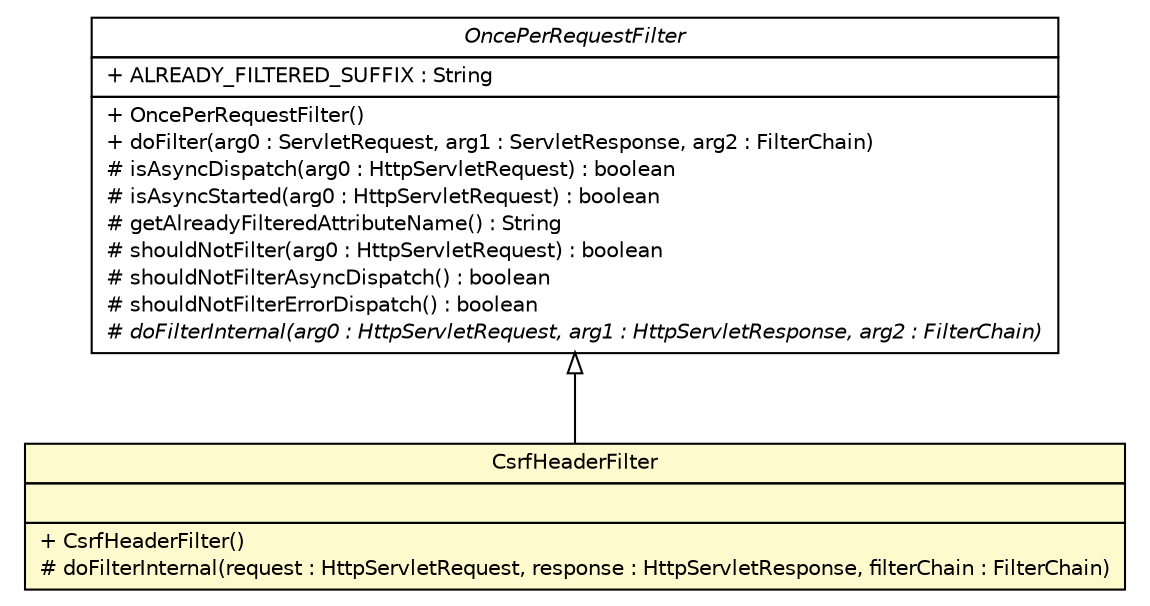 #!/usr/local/bin/dot
#
# Class diagram 
# Generated by UMLGraph version R5_6-24-gf6e263 (http://www.umlgraph.org/)
#

digraph G {
	edge [fontname="Helvetica",fontsize=10,labelfontname="Helvetica",labelfontsize=10];
	node [fontname="Helvetica",fontsize=10,shape=plaintext];
	nodesep=0.25;
	ranksep=0.5;
	// com.yirendai.oss.lib.security.CsrfHeaderFilter
	c1903 [label=<<table title="com.yirendai.oss.lib.security.CsrfHeaderFilter" border="0" cellborder="1" cellspacing="0" cellpadding="2" port="p" bgcolor="lemonChiffon" href="./CsrfHeaderFilter.html">
		<tr><td><table border="0" cellspacing="0" cellpadding="1">
<tr><td align="center" balign="center"> CsrfHeaderFilter </td></tr>
		</table></td></tr>
		<tr><td><table border="0" cellspacing="0" cellpadding="1">
<tr><td align="left" balign="left">  </td></tr>
		</table></td></tr>
		<tr><td><table border="0" cellspacing="0" cellpadding="1">
<tr><td align="left" balign="left"> + CsrfHeaderFilter() </td></tr>
<tr><td align="left" balign="left"> # doFilterInternal(request : HttpServletRequest, response : HttpServletResponse, filterChain : FilterChain) </td></tr>
		</table></td></tr>
		</table>>, URL="./CsrfHeaderFilter.html", fontname="Helvetica", fontcolor="black", fontsize=10.0];
	//com.yirendai.oss.lib.security.CsrfHeaderFilter extends org.springframework.web.filter.OncePerRequestFilter
	c1949:p -> c1903:p [dir=back,arrowtail=empty];
	// org.springframework.web.filter.OncePerRequestFilter
	c1949 [label=<<table title="org.springframework.web.filter.OncePerRequestFilter" border="0" cellborder="1" cellspacing="0" cellpadding="2" port="p" href="http://java.sun.com/j2se/1.4.2/docs/api/org/springframework/web/filter/OncePerRequestFilter.html">
		<tr><td><table border="0" cellspacing="0" cellpadding="1">
<tr><td align="center" balign="center"><font face="Helvetica-Oblique"> OncePerRequestFilter </font></td></tr>
		</table></td></tr>
		<tr><td><table border="0" cellspacing="0" cellpadding="1">
<tr><td align="left" balign="left"> + ALREADY_FILTERED_SUFFIX : String </td></tr>
		</table></td></tr>
		<tr><td><table border="0" cellspacing="0" cellpadding="1">
<tr><td align="left" balign="left"> + OncePerRequestFilter() </td></tr>
<tr><td align="left" balign="left"> + doFilter(arg0 : ServletRequest, arg1 : ServletResponse, arg2 : FilterChain) </td></tr>
<tr><td align="left" balign="left"> # isAsyncDispatch(arg0 : HttpServletRequest) : boolean </td></tr>
<tr><td align="left" balign="left"> # isAsyncStarted(arg0 : HttpServletRequest) : boolean </td></tr>
<tr><td align="left" balign="left"> # getAlreadyFilteredAttributeName() : String </td></tr>
<tr><td align="left" balign="left"> # shouldNotFilter(arg0 : HttpServletRequest) : boolean </td></tr>
<tr><td align="left" balign="left"> # shouldNotFilterAsyncDispatch() : boolean </td></tr>
<tr><td align="left" balign="left"> # shouldNotFilterErrorDispatch() : boolean </td></tr>
<tr><td align="left" balign="left"><font face="Helvetica-Oblique" point-size="10.0"> # doFilterInternal(arg0 : HttpServletRequest, arg1 : HttpServletResponse, arg2 : FilterChain) </font></td></tr>
		</table></td></tr>
		</table>>, URL="http://java.sun.com/j2se/1.4.2/docs/api/org/springframework/web/filter/OncePerRequestFilter.html", fontname="Helvetica", fontcolor="black", fontsize=10.0];
}

